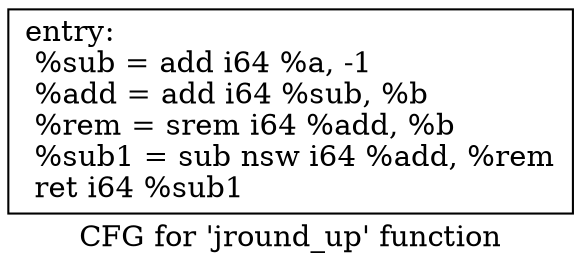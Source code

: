 digraph "CFG for 'jround_up' function" {
	label="CFG for 'jround_up' function";

	Node0x57eeca0 [shape=record,label="{entry:\l  %sub = add i64 %a, -1\l  %add = add i64 %sub, %b\l  %rem = srem i64 %add, %b\l  %sub1 = sub nsw i64 %add, %rem\l  ret i64 %sub1\l}"];
}
